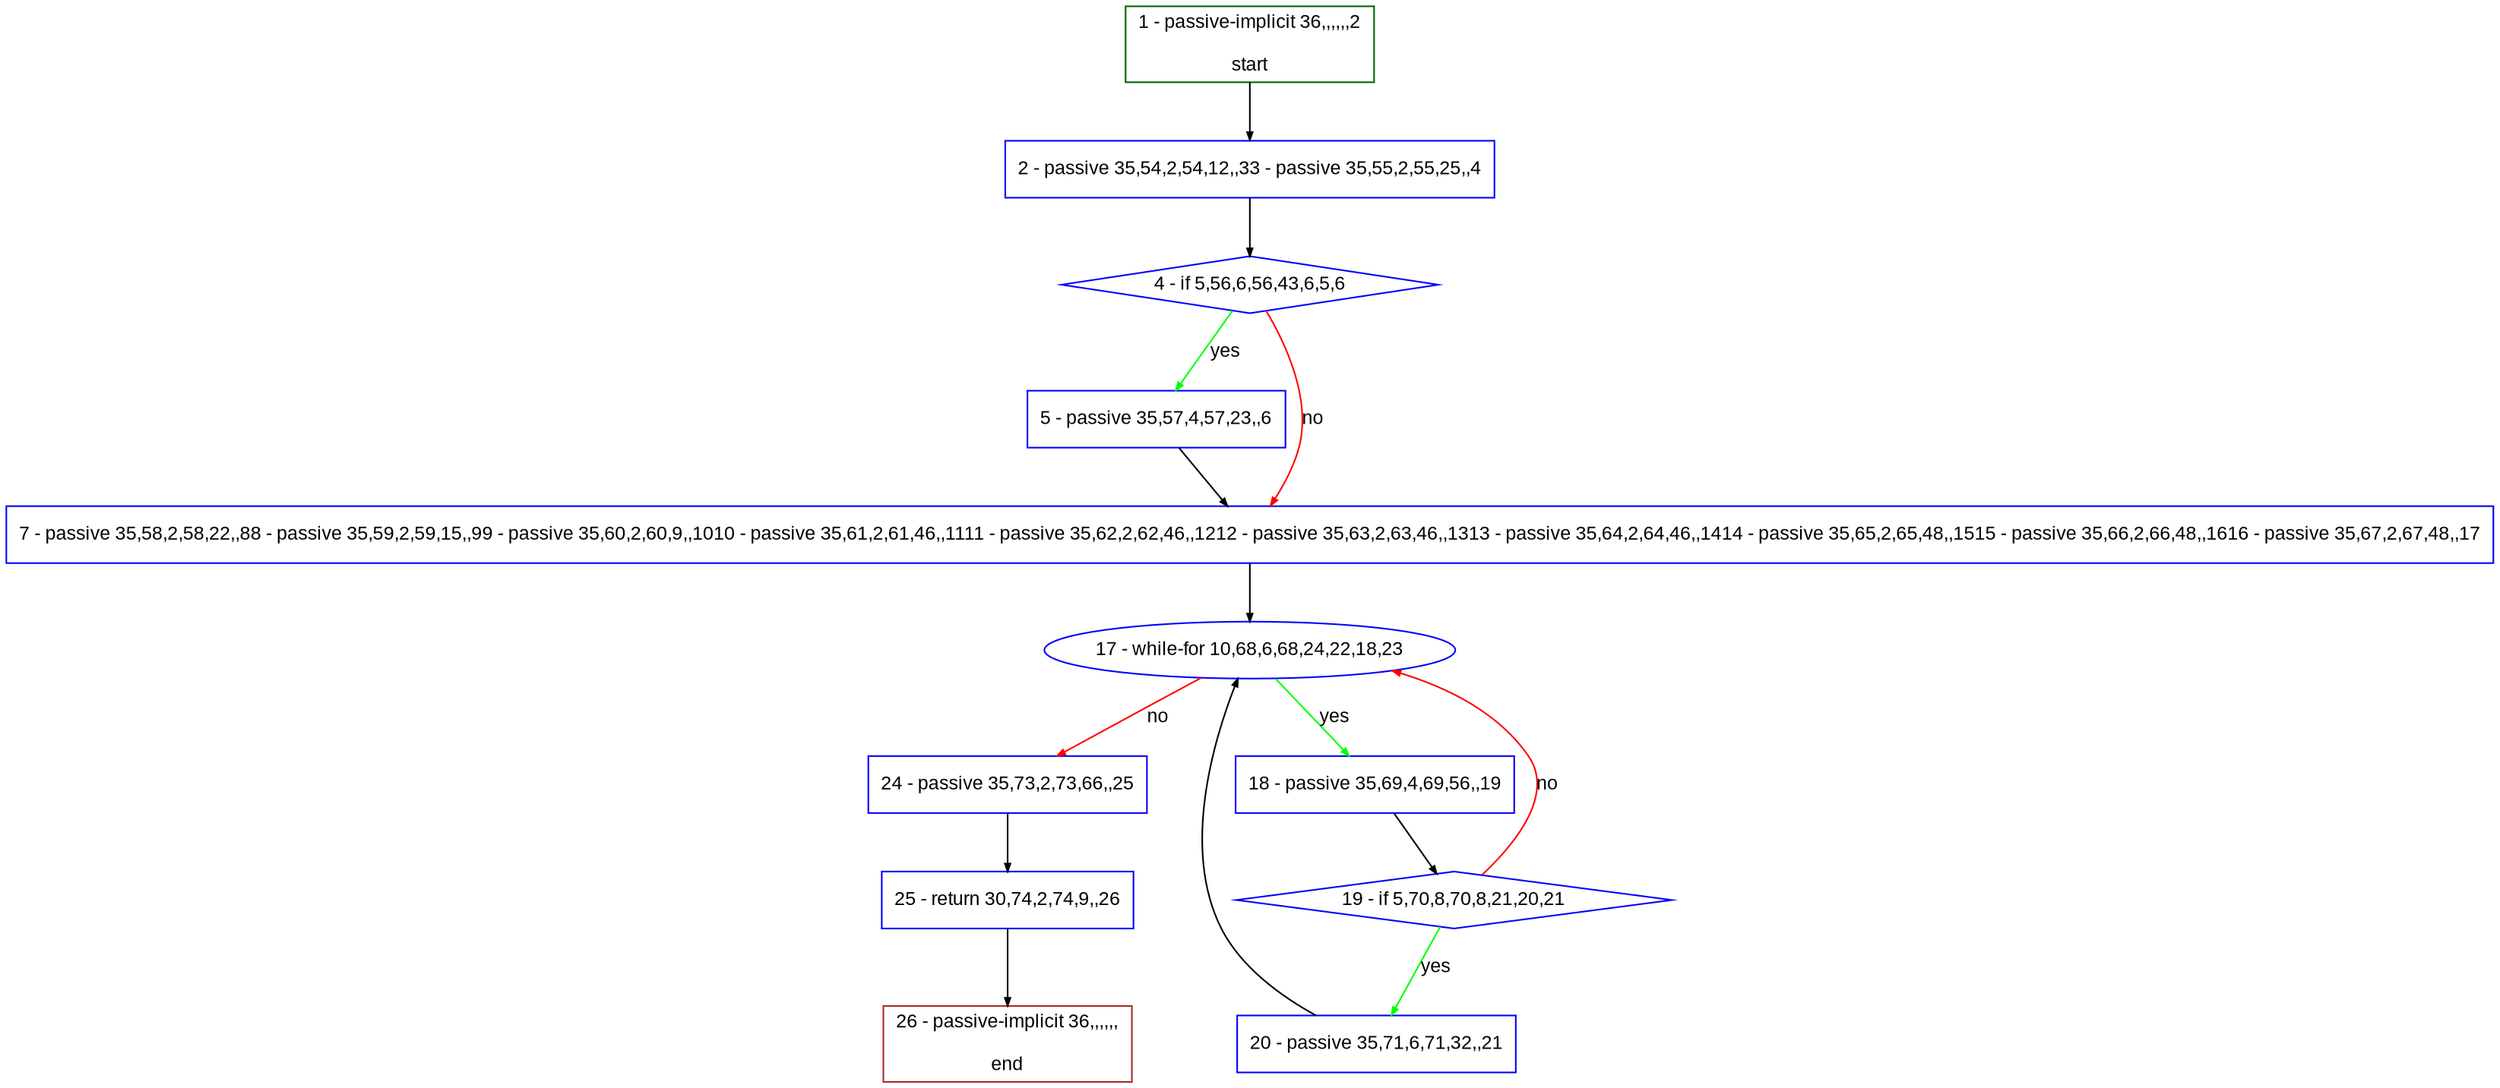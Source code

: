 digraph "" {
  graph [pack="true", label="", fontsize="12", packmode="clust", fontname="Arial", fillcolor="#FFFFCC", bgcolor="white", style="rounded,filled", compound="true"];
  node [node_initialized="no", label="", color="grey", fontsize="12", fillcolor="white", fontname="Arial", style="filled", shape="rectangle", compound="true", fixedsize="false"];
  edge [fontcolor="black", arrowhead="normal", arrowtail="none", arrowsize="0.5", ltail="", label="", color="black", fontsize="12", lhead="", fontname="Arial", dir="forward", compound="true"];
  __N1 [label="2 - passive 35,54,2,54,12,,33 - passive 35,55,2,55,25,,4", color="#0000ff", fillcolor="#ffffff", style="filled", shape="box"];
  __N2 [label="1 - passive-implicit 36,,,,,,2\n\nstart", color="#006400", fillcolor="#ffffff", style="filled", shape="box"];
  __N3 [label="4 - if 5,56,6,56,43,6,5,6", color="#0000ff", fillcolor="#ffffff", style="filled", shape="diamond"];
  __N4 [label="5 - passive 35,57,4,57,23,,6", color="#0000ff", fillcolor="#ffffff", style="filled", shape="box"];
  __N5 [label="7 - passive 35,58,2,58,22,,88 - passive 35,59,2,59,15,,99 - passive 35,60,2,60,9,,1010 - passive 35,61,2,61,46,,1111 - passive 35,62,2,62,46,,1212 - passive 35,63,2,63,46,,1313 - passive 35,64,2,64,46,,1414 - passive 35,65,2,65,48,,1515 - passive 35,66,2,66,48,,1616 - passive 35,67,2,67,48,,17", color="#0000ff", fillcolor="#ffffff", style="filled", shape="box"];
  __N6 [label="17 - while-for 10,68,6,68,24,22,18,23", color="#0000ff", fillcolor="#ffffff", style="filled", shape="oval"];
  __N7 [label="18 - passive 35,69,4,69,56,,19", color="#0000ff", fillcolor="#ffffff", style="filled", shape="box"];
  __N8 [label="24 - passive 35,73,2,73,66,,25", color="#0000ff", fillcolor="#ffffff", style="filled", shape="box"];
  __N9 [label="19 - if 5,70,8,70,8,21,20,21", color="#0000ff", fillcolor="#ffffff", style="filled", shape="diamond"];
  __N10 [label="20 - passive 35,71,6,71,32,,21", color="#0000ff", fillcolor="#ffffff", style="filled", shape="box"];
  __N11 [label="25 - return 30,74,2,74,9,,26", color="#0000ff", fillcolor="#ffffff", style="filled", shape="box"];
  __N12 [label="26 - passive-implicit 36,,,,,,\n\nend", color="#a52a2a", fillcolor="#ffffff", style="filled", shape="box"];
  __N2 -> __N1 [arrowhead="normal", arrowtail="none", color="#000000", label="", dir="forward"];
  __N1 -> __N3 [arrowhead="normal", arrowtail="none", color="#000000", label="", dir="forward"];
  __N3 -> __N4 [arrowhead="normal", arrowtail="none", color="#00ff00", label="yes", dir="forward"];
  __N3 -> __N5 [arrowhead="normal", arrowtail="none", color="#ff0000", label="no", dir="forward"];
  __N4 -> __N5 [arrowhead="normal", arrowtail="none", color="#000000", label="", dir="forward"];
  __N5 -> __N6 [arrowhead="normal", arrowtail="none", color="#000000", label="", dir="forward"];
  __N6 -> __N7 [arrowhead="normal", arrowtail="none", color="#00ff00", label="yes", dir="forward"];
  __N6 -> __N8 [arrowhead="normal", arrowtail="none", color="#ff0000", label="no", dir="forward"];
  __N7 -> __N9 [arrowhead="normal", arrowtail="none", color="#000000", label="", dir="forward"];
  __N9 -> __N6 [arrowhead="normal", arrowtail="none", color="#ff0000", label="no", dir="forward"];
  __N9 -> __N10 [arrowhead="normal", arrowtail="none", color="#00ff00", label="yes", dir="forward"];
  __N10 -> __N6 [arrowhead="normal", arrowtail="none", color="#000000", label="", dir="forward"];
  __N8 -> __N11 [arrowhead="normal", arrowtail="none", color="#000000", label="", dir="forward"];
  __N11 -> __N12 [arrowhead="normal", arrowtail="none", color="#000000", label="", dir="forward"];
}
